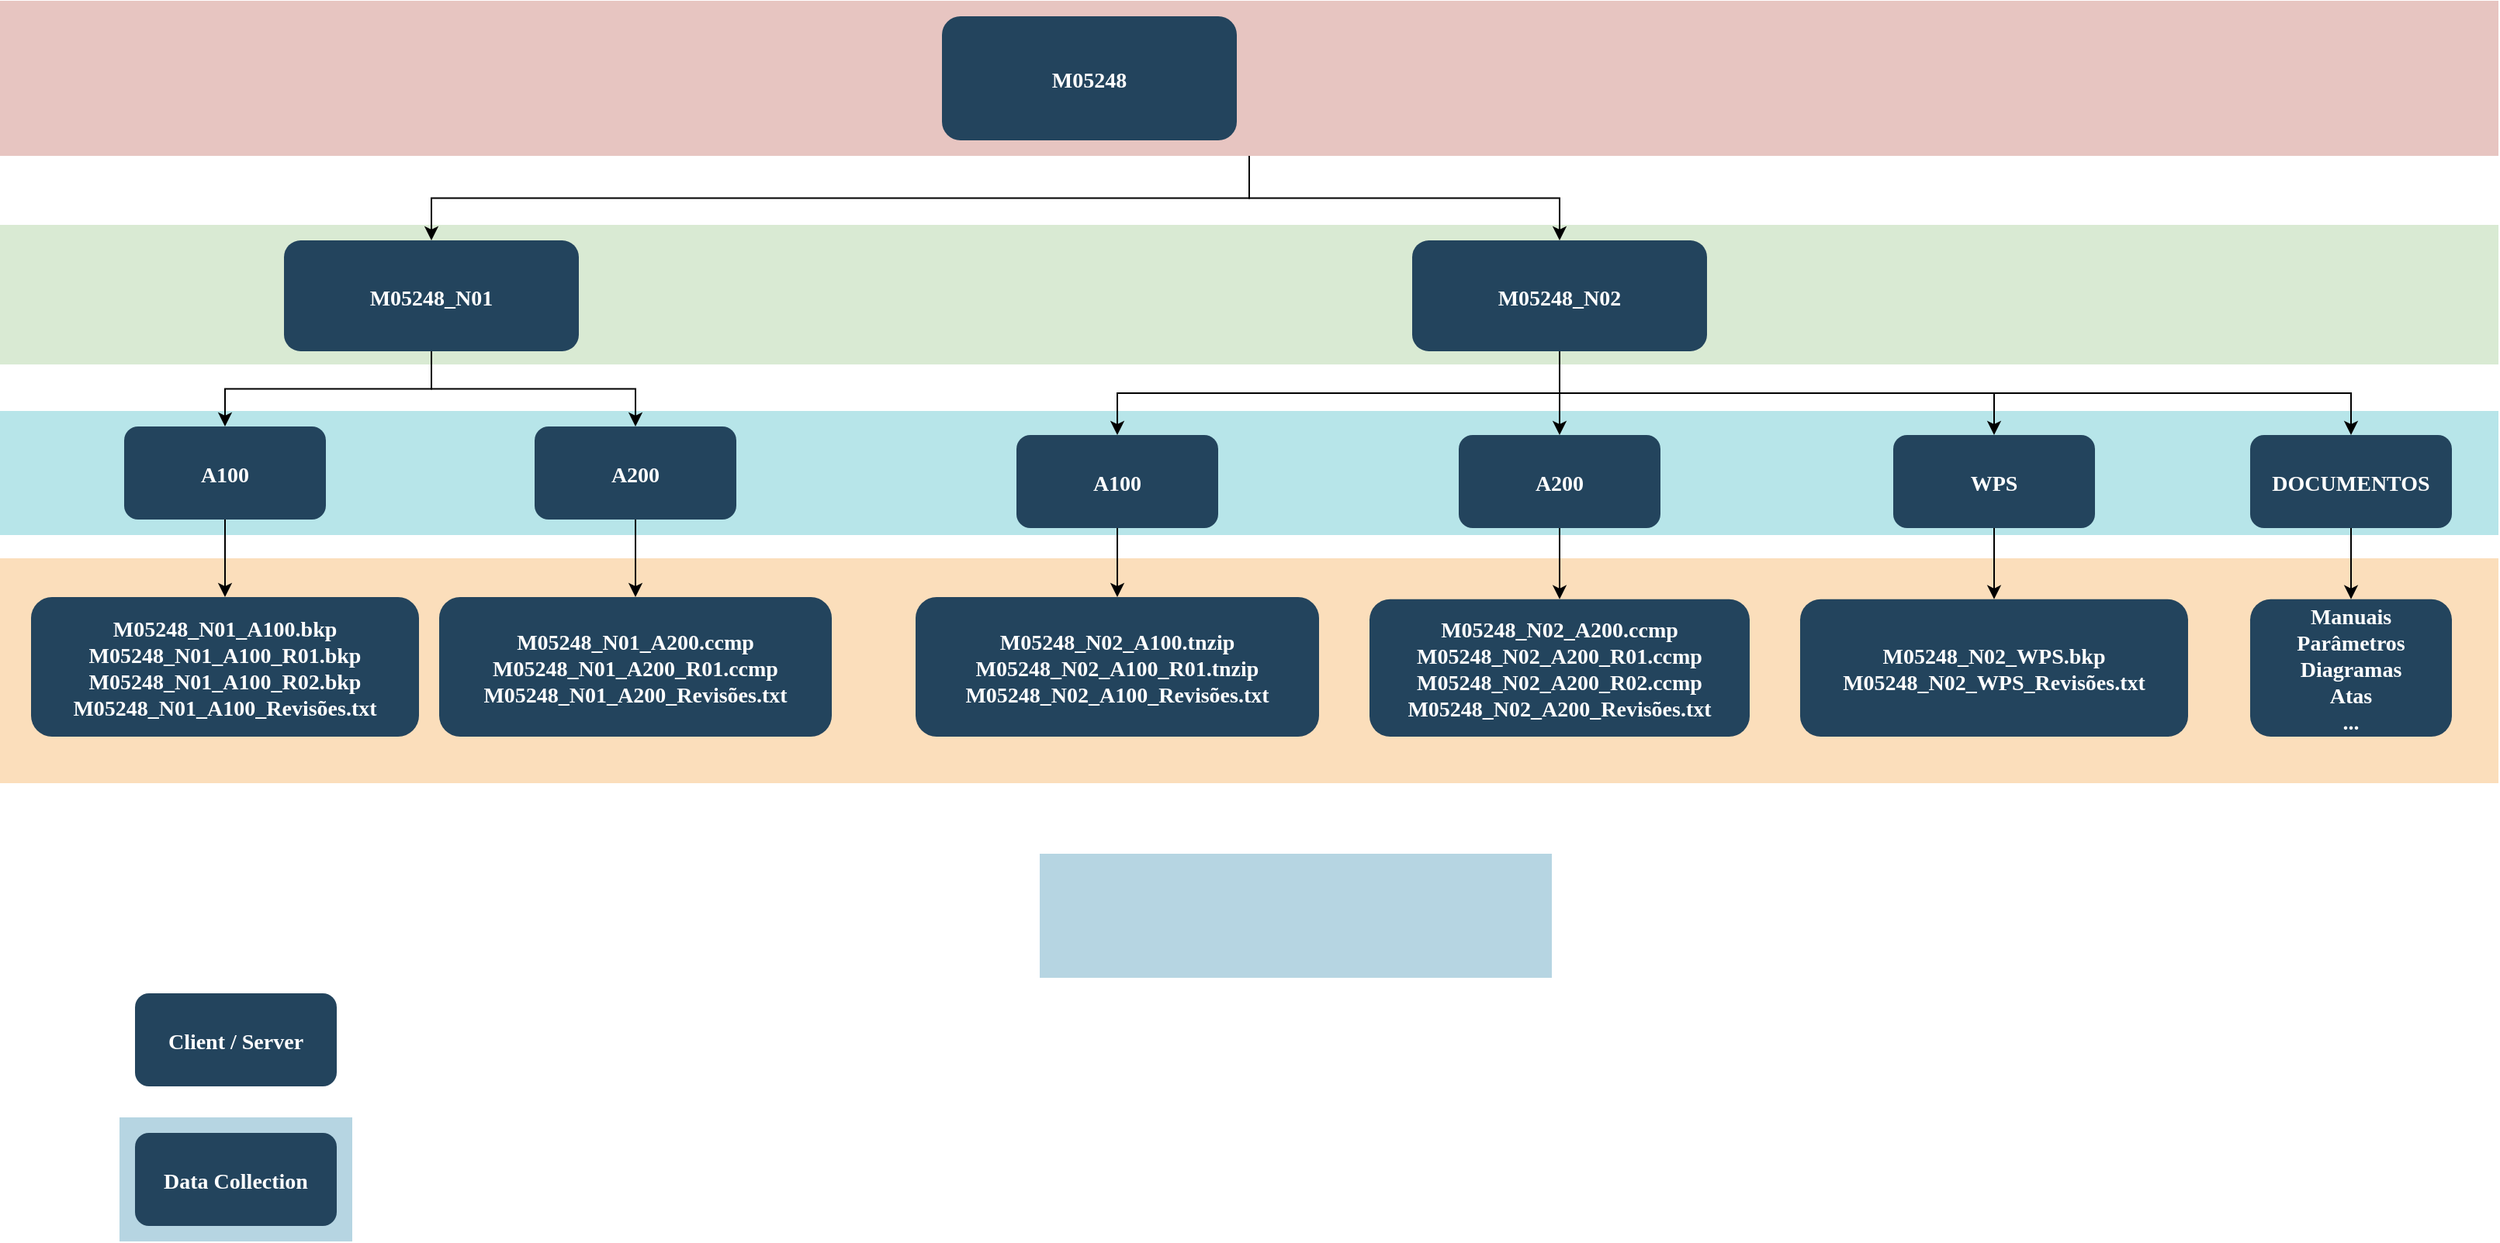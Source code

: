 <mxfile version="21.3.7" type="github">
  <diagram name="Page-1" id="2c0d36ab-eaac-3732-788b-9136903baeff">
    <mxGraphModel dx="1150" dy="506" grid="1" gridSize="10" guides="1" tooltips="1" connect="1" arrows="1" fold="1" page="1" pageScale="1.5" pageWidth="1169" pageHeight="827" background="none" math="0" shadow="0">
      <root>
        <mxCell id="0" />
        <mxCell id="1" parent="0" />
        <mxCell id="123" value="" style="fillColor=#AE4132;strokeColor=none;opacity=30;" parent="1" vertex="1">
          <mxGeometry x="150" y="175.5" width="1610" height="100" as="geometry" />
        </mxCell>
        <mxCell id="117" value="" style="fillColor=#F2931E;strokeColor=none;opacity=30;" parent="1" vertex="1">
          <mxGeometry x="150" y="535" width="1610" height="145" as="geometry" />
        </mxCell>
        <mxCell id="113" value="" style="fillColor=#10739E;strokeColor=none;opacity=30;" parent="1" vertex="1">
          <mxGeometry x="820" y="725.5" width="330.0" height="80" as="geometry" />
        </mxCell>
        <mxCell id="112" value="" style="fillColor=#10739E;strokeColor=none;opacity=30;" parent="1" vertex="1">
          <mxGeometry x="227.0" y="895.5" width="150" height="80" as="geometry" />
        </mxCell>
        <mxCell id="111" value="" style="fillColor=#D9EAD3;strokeColor=none" parent="1" vertex="1">
          <mxGeometry x="150" y="320" width="1610" height="90" as="geometry" />
        </mxCell>
        <mxCell id="108" value="" style="fillColor=#12AAB5;strokeColor=none;opacity=30;" parent="1" vertex="1">
          <mxGeometry x="150" y="440" width="1610" height="80" as="geometry" />
        </mxCell>
        <mxCell id="Ags1X83W1c-TU1N3VqLr-136" value="" style="edgeStyle=orthogonalEdgeStyle;rounded=0;orthogonalLoop=1;jettySize=auto;html=1;entryX=0.5;entryY=0;entryDx=0;entryDy=0;exitX=0.5;exitY=1;exitDx=0;exitDy=0;" edge="1" parent="1" source="123" target="12">
          <mxGeometry relative="1" as="geometry" />
        </mxCell>
        <mxCell id="2" value="M05248" style="rounded=1;fillColor=#23445D;gradientColor=none;strokeColor=none;fontColor=#FFFFFF;fontStyle=1;fontFamily=Tahoma;fontSize=14" parent="1" vertex="1">
          <mxGeometry x="757" y="185.5" width="190" height="80" as="geometry" />
        </mxCell>
        <mxCell id="Ags1X83W1c-TU1N3VqLr-140" value="" style="edgeStyle=orthogonalEdgeStyle;rounded=0;orthogonalLoop=1;jettySize=auto;html=1;" edge="1" parent="1" source="12" target="29">
          <mxGeometry relative="1" as="geometry" />
        </mxCell>
        <mxCell id="12" value="M05248_N02" style="rounded=1;fillColor=#23445D;gradientColor=none;strokeColor=none;fontColor=#FFFFFF;fontStyle=1;fontFamily=Tahoma;fontSize=14" parent="1" vertex="1">
          <mxGeometry x="1060" y="330" width="190" height="71.5" as="geometry" />
        </mxCell>
        <mxCell id="Ags1X83W1c-TU1N3VqLr-126" value="" style="edgeStyle=orthogonalEdgeStyle;rounded=0;orthogonalLoop=1;jettySize=auto;html=1;entryX=0.5;entryY=0;entryDx=0;entryDy=0;" edge="1" parent="1" source="13" target="14">
          <mxGeometry relative="1" as="geometry" />
        </mxCell>
        <mxCell id="13" value="M05248_N01" style="rounded=1;fillColor=#23445D;gradientColor=none;strokeColor=none;fontColor=#FFFFFF;fontStyle=1;fontFamily=Tahoma;fontSize=14" parent="1" vertex="1">
          <mxGeometry x="333" y="330" width="190" height="71.5" as="geometry" />
        </mxCell>
        <mxCell id="Ags1X83W1c-TU1N3VqLr-129" value="" style="edgeStyle=orthogonalEdgeStyle;rounded=0;orthogonalLoop=1;jettySize=auto;html=1;" edge="1" parent="1" source="14" target="15">
          <mxGeometry relative="1" as="geometry" />
        </mxCell>
        <mxCell id="14" value="A100" style="rounded=1;fillColor=#23445D;gradientColor=none;strokeColor=none;fontColor=#FFFFFF;fontStyle=1;fontFamily=Tahoma;fontSize=14" parent="1" vertex="1">
          <mxGeometry x="230" y="450" width="130" height="60" as="geometry" />
        </mxCell>
        <mxCell id="15" value="M05248_N01_A100.bkp&#xa;M05248_N01_A100_R01.bkp&#xa;M05248_N01_A100_R02.bkp&#xa;M05248_N01_A100_Revisões.txt" style="rounded=1;fillColor=#23445D;gradientColor=none;strokeColor=none;fontColor=#FFFFFF;fontStyle=1;fontFamily=Tahoma;fontSize=14" parent="1" vertex="1">
          <mxGeometry x="170" y="560" width="250" height="90" as="geometry" />
        </mxCell>
        <mxCell id="Ags1X83W1c-TU1N3VqLr-130" value="" style="edgeStyle=orthogonalEdgeStyle;rounded=0;orthogonalLoop=1;jettySize=auto;html=1;" edge="1" parent="1" source="16" target="17">
          <mxGeometry relative="1" as="geometry" />
        </mxCell>
        <mxCell id="16" value="A200" style="rounded=1;fillColor=#23445D;gradientColor=none;strokeColor=none;fontColor=#FFFFFF;fontStyle=1;fontFamily=Tahoma;fontSize=14" parent="1" vertex="1">
          <mxGeometry x="494.5" y="450" width="130" height="60" as="geometry" />
        </mxCell>
        <mxCell id="17" value="M05248_N01_A200.ccmp&#xa;M05248_N01_A200_R01.ccmp&#xa;M05248_N01_A200_Revisões.txt" style="rounded=1;fillColor=#23445D;gradientColor=none;strokeColor=none;fontColor=#FFFFFF;fontStyle=1;fontFamily=Tahoma;fontSize=14" parent="1" vertex="1">
          <mxGeometry x="433" y="560" width="253" height="90" as="geometry" />
        </mxCell>
        <mxCell id="20" value="Client / Server" style="rounded=1;fillColor=#23445D;gradientColor=none;strokeColor=none;fontColor=#FFFFFF;fontStyle=1;fontFamily=Tahoma;fontSize=14" parent="1" vertex="1">
          <mxGeometry x="237" y="815.5" width="130" height="60" as="geometry" />
        </mxCell>
        <mxCell id="23" value="Data Collection" style="rounded=1;fillColor=#23445D;gradientColor=none;strokeColor=none;fontColor=#FFFFFF;fontStyle=1;fontFamily=Tahoma;fontSize=14" parent="1" vertex="1">
          <mxGeometry x="237" y="905.5" width="130" height="60" as="geometry" />
        </mxCell>
        <mxCell id="Ags1X83W1c-TU1N3VqLr-131" value="" style="edgeStyle=orthogonalEdgeStyle;rounded=0;orthogonalLoop=1;jettySize=auto;html=1;" edge="1" parent="1" source="25" target="26">
          <mxGeometry relative="1" as="geometry" />
        </mxCell>
        <mxCell id="25" value="A100" style="rounded=1;fillColor=#23445D;gradientColor=none;strokeColor=none;fontColor=#FFFFFF;fontStyle=1;fontFamily=Tahoma;fontSize=14" parent="1" vertex="1">
          <mxGeometry x="805" y="455.5" width="130" height="60" as="geometry" />
        </mxCell>
        <mxCell id="26" value="M05248_N02_A100.tnzip&#xa;M05248_N02_A100_R01.tnzip&#xa;M05248_N02_A100_Revisões.txt" style="rounded=1;fillColor=#23445D;gradientColor=none;strokeColor=none;fontColor=#FFFFFF;fontStyle=1;fontFamily=Tahoma;fontSize=14" parent="1" vertex="1">
          <mxGeometry x="740" y="560" width="260" height="90" as="geometry" />
        </mxCell>
        <mxCell id="Ags1X83W1c-TU1N3VqLr-132" value="" style="edgeStyle=orthogonalEdgeStyle;rounded=0;orthogonalLoop=1;jettySize=auto;html=1;" edge="1" parent="1" source="29" target="30">
          <mxGeometry relative="1" as="geometry" />
        </mxCell>
        <mxCell id="29" value="A200" style="rounded=1;fillColor=#23445D;gradientColor=none;strokeColor=none;fontColor=#FFFFFF;fontStyle=1;fontFamily=Tahoma;fontSize=14" parent="1" vertex="1">
          <mxGeometry x="1090" y="455.5" width="130" height="60" as="geometry" />
        </mxCell>
        <mxCell id="30" value="M05248_N02_A200.ccmp&#xa;M05248_N02_A200_R01.ccmp&#xa;M05248_N02_A200_R02.ccmp&#xa;M05248_N02_A200_Revisões.txt" style="rounded=1;fillColor=#23445D;gradientColor=none;strokeColor=none;fontColor=#FFFFFF;fontStyle=1;fontFamily=Tahoma;fontSize=14" parent="1" vertex="1">
          <mxGeometry x="1032.5" y="561.38" width="245" height="88.62" as="geometry" />
        </mxCell>
        <mxCell id="Ags1X83W1c-TU1N3VqLr-133" value="" style="edgeStyle=orthogonalEdgeStyle;rounded=0;orthogonalLoop=1;jettySize=auto;html=1;" edge="1" parent="1" source="33" target="34">
          <mxGeometry relative="1" as="geometry" />
        </mxCell>
        <mxCell id="33" value="WPS" style="rounded=1;fillColor=#23445D;gradientColor=none;strokeColor=none;fontColor=#FFFFFF;fontStyle=1;fontFamily=Tahoma;fontSize=14" parent="1" vertex="1">
          <mxGeometry x="1370" y="455.5" width="130" height="60" as="geometry" />
        </mxCell>
        <mxCell id="34" value="M05248_N02_WPS.bkp&#xa;M05248_N02_WPS_Revisões.txt" style="rounded=1;fillColor=#23445D;gradientColor=none;strokeColor=none;fontColor=#FFFFFF;fontStyle=1;fontFamily=Tahoma;fontSize=14" parent="1" vertex="1">
          <mxGeometry x="1310" y="561.38" width="250" height="88.62" as="geometry" />
        </mxCell>
        <mxCell id="Ags1X83W1c-TU1N3VqLr-127" value="" style="edgeStyle=orthogonalEdgeStyle;rounded=0;orthogonalLoop=1;jettySize=auto;html=1;entryX=0.5;entryY=0;entryDx=0;entryDy=0;exitX=0.5;exitY=1;exitDx=0;exitDy=0;" edge="1" parent="1" source="13" target="16">
          <mxGeometry relative="1" as="geometry">
            <mxPoint x="385" y="420.5" as="sourcePoint" />
            <mxPoint x="305" y="460.5" as="targetPoint" />
          </mxGeometry>
        </mxCell>
        <mxCell id="Ags1X83W1c-TU1N3VqLr-137" value="" style="edgeStyle=orthogonalEdgeStyle;rounded=0;orthogonalLoop=1;jettySize=auto;html=1;entryX=0.5;entryY=0;entryDx=0;entryDy=0;exitX=0.5;exitY=1;exitDx=0;exitDy=0;" edge="1" parent="1" source="123" target="13">
          <mxGeometry relative="1" as="geometry">
            <mxPoint x="862" y="286" as="sourcePoint" />
            <mxPoint x="1165" y="340" as="targetPoint" />
          </mxGeometry>
        </mxCell>
        <mxCell id="Ags1X83W1c-TU1N3VqLr-145" value="" style="edgeStyle=orthogonalEdgeStyle;rounded=0;orthogonalLoop=1;jettySize=auto;html=1;" edge="1" parent="1" source="Ags1X83W1c-TU1N3VqLr-138" target="Ags1X83W1c-TU1N3VqLr-144">
          <mxGeometry relative="1" as="geometry" />
        </mxCell>
        <mxCell id="Ags1X83W1c-TU1N3VqLr-138" value="DOCUMENTOS" style="rounded=1;fillColor=#23445D;gradientColor=none;strokeColor=none;fontColor=#FFFFFF;fontStyle=1;fontFamily=Tahoma;fontSize=14" vertex="1" parent="1">
          <mxGeometry x="1600" y="455.5" width="130" height="60" as="geometry" />
        </mxCell>
        <mxCell id="Ags1X83W1c-TU1N3VqLr-141" value="" style="edgeStyle=orthogonalEdgeStyle;rounded=0;orthogonalLoop=1;jettySize=auto;html=1;exitX=0.5;exitY=1;exitDx=0;exitDy=0;entryX=0.5;entryY=0;entryDx=0;entryDy=0;" edge="1" parent="1" source="12" target="33">
          <mxGeometry relative="1" as="geometry">
            <mxPoint x="1165" y="412" as="sourcePoint" />
            <mxPoint x="1165" y="466" as="targetPoint" />
          </mxGeometry>
        </mxCell>
        <mxCell id="Ags1X83W1c-TU1N3VqLr-142" value="" style="edgeStyle=orthogonalEdgeStyle;rounded=0;orthogonalLoop=1;jettySize=auto;html=1;exitX=0.5;exitY=1;exitDx=0;exitDy=0;entryX=0.5;entryY=0;entryDx=0;entryDy=0;" edge="1" parent="1" source="12" target="Ags1X83W1c-TU1N3VqLr-138">
          <mxGeometry relative="1" as="geometry">
            <mxPoint x="1165" y="412" as="sourcePoint" />
            <mxPoint x="1445" y="466" as="targetPoint" />
          </mxGeometry>
        </mxCell>
        <mxCell id="Ags1X83W1c-TU1N3VqLr-143" value="" style="edgeStyle=orthogonalEdgeStyle;rounded=0;orthogonalLoop=1;jettySize=auto;html=1;exitX=0.5;exitY=1;exitDx=0;exitDy=0;entryX=0.5;entryY=0;entryDx=0;entryDy=0;" edge="1" parent="1" source="12" target="25">
          <mxGeometry relative="1" as="geometry">
            <mxPoint x="1175" y="422" as="sourcePoint" />
            <mxPoint x="1455" y="476" as="targetPoint" />
          </mxGeometry>
        </mxCell>
        <mxCell id="Ags1X83W1c-TU1N3VqLr-144" value="Manuais&#xa;Parâmetros&#xa;Diagramas&#xa;Atas&#xa;..." style="rounded=1;fillColor=#23445D;gradientColor=none;strokeColor=none;fontColor=#FFFFFF;fontStyle=1;fontFamily=Tahoma;fontSize=14" vertex="1" parent="1">
          <mxGeometry x="1600" y="561.38" width="130" height="88.62" as="geometry" />
        </mxCell>
      </root>
    </mxGraphModel>
  </diagram>
</mxfile>
